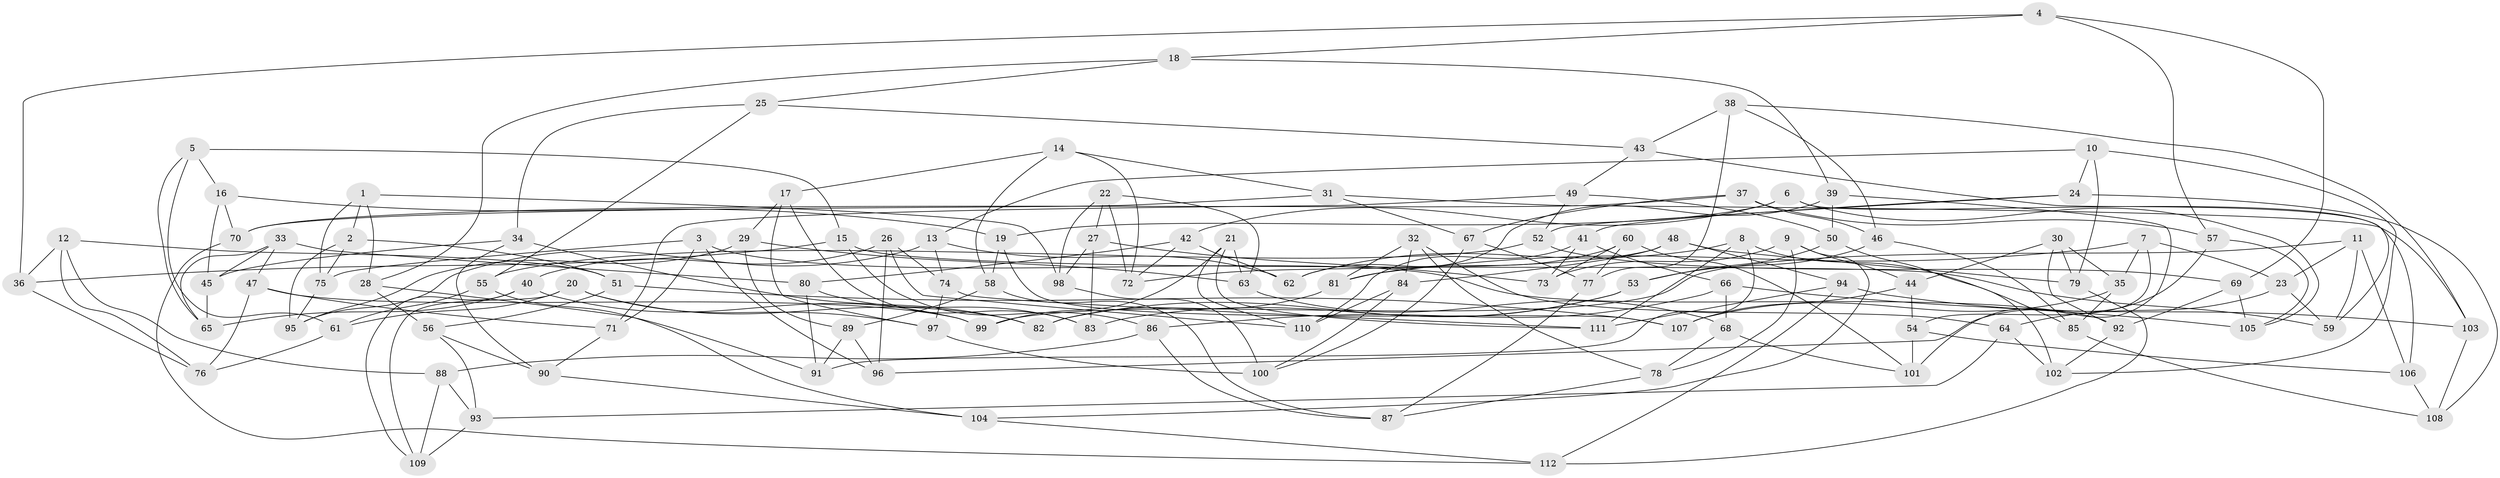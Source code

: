 // Generated by graph-tools (version 1.1) at 2025/37/03/09/25 02:37:52]
// undirected, 112 vertices, 224 edges
graph export_dot {
graph [start="1"]
  node [color=gray90,style=filled];
  1;
  2;
  3;
  4;
  5;
  6;
  7;
  8;
  9;
  10;
  11;
  12;
  13;
  14;
  15;
  16;
  17;
  18;
  19;
  20;
  21;
  22;
  23;
  24;
  25;
  26;
  27;
  28;
  29;
  30;
  31;
  32;
  33;
  34;
  35;
  36;
  37;
  38;
  39;
  40;
  41;
  42;
  43;
  44;
  45;
  46;
  47;
  48;
  49;
  50;
  51;
  52;
  53;
  54;
  55;
  56;
  57;
  58;
  59;
  60;
  61;
  62;
  63;
  64;
  65;
  66;
  67;
  68;
  69;
  70;
  71;
  72;
  73;
  74;
  75;
  76;
  77;
  78;
  79;
  80;
  81;
  82;
  83;
  84;
  85;
  86;
  87;
  88;
  89;
  90;
  91;
  92;
  93;
  94;
  95;
  96;
  97;
  98;
  99;
  100;
  101;
  102;
  103;
  104;
  105;
  106;
  107;
  108;
  109;
  110;
  111;
  112;
  1 -- 98;
  1 -- 2;
  1 -- 28;
  1 -- 75;
  2 -- 51;
  2 -- 95;
  2 -- 75;
  3 -- 96;
  3 -- 71;
  3 -- 92;
  3 -- 75;
  4 -- 57;
  4 -- 18;
  4 -- 36;
  4 -- 69;
  5 -- 15;
  5 -- 16;
  5 -- 65;
  5 -- 61;
  6 -- 42;
  6 -- 105;
  6 -- 106;
  6 -- 19;
  7 -- 81;
  7 -- 35;
  7 -- 54;
  7 -- 23;
  8 -- 85;
  8 -- 111;
  8 -- 62;
  8 -- 91;
  9 -- 78;
  9 -- 104;
  9 -- 73;
  9 -- 44;
  10 -- 102;
  10 -- 24;
  10 -- 79;
  10 -- 13;
  11 -- 99;
  11 -- 106;
  11 -- 23;
  11 -- 59;
  12 -- 36;
  12 -- 51;
  12 -- 88;
  12 -- 76;
  13 -- 62;
  13 -- 74;
  13 -- 95;
  14 -- 72;
  14 -- 17;
  14 -- 31;
  14 -- 58;
  15 -- 36;
  15 -- 59;
  15 -- 86;
  16 -- 70;
  16 -- 45;
  16 -- 19;
  17 -- 97;
  17 -- 29;
  17 -- 83;
  18 -- 28;
  18 -- 39;
  18 -- 25;
  19 -- 58;
  19 -- 107;
  20 -- 82;
  20 -- 61;
  20 -- 97;
  20 -- 109;
  21 -- 63;
  21 -- 110;
  21 -- 111;
  21 -- 99;
  22 -- 27;
  22 -- 98;
  22 -- 72;
  22 -- 63;
  23 -- 59;
  23 -- 64;
  24 -- 52;
  24 -- 41;
  24 -- 108;
  25 -- 34;
  25 -- 43;
  25 -- 55;
  26 -- 74;
  26 -- 40;
  26 -- 96;
  26 -- 110;
  27 -- 83;
  27 -- 73;
  27 -- 98;
  28 -- 91;
  28 -- 56;
  29 -- 95;
  29 -- 63;
  29 -- 89;
  30 -- 44;
  30 -- 92;
  30 -- 35;
  30 -- 79;
  31 -- 67;
  31 -- 103;
  31 -- 70;
  32 -- 84;
  32 -- 81;
  32 -- 64;
  32 -- 78;
  33 -- 65;
  33 -- 80;
  33 -- 45;
  33 -- 47;
  34 -- 82;
  34 -- 90;
  34 -- 45;
  35 -- 85;
  35 -- 107;
  36 -- 76;
  37 -- 57;
  37 -- 46;
  37 -- 70;
  37 -- 67;
  38 -- 103;
  38 -- 77;
  38 -- 46;
  38 -- 43;
  39 -- 101;
  39 -- 62;
  39 -- 50;
  40 -- 65;
  40 -- 99;
  40 -- 109;
  41 -- 73;
  41 -- 110;
  41 -- 66;
  42 -- 80;
  42 -- 72;
  42 -- 62;
  43 -- 49;
  43 -- 59;
  44 -- 54;
  44 -- 107;
  45 -- 65;
  46 -- 85;
  46 -- 53;
  47 -- 99;
  47 -- 71;
  47 -- 76;
  48 -- 84;
  48 -- 72;
  48 -- 79;
  48 -- 94;
  49 -- 50;
  49 -- 52;
  49 -- 71;
  50 -- 102;
  50 -- 53;
  51 -- 56;
  51 -- 107;
  52 -- 69;
  52 -- 55;
  53 -- 83;
  53 -- 82;
  54 -- 101;
  54 -- 106;
  55 -- 61;
  55 -- 104;
  56 -- 90;
  56 -- 93;
  57 -- 96;
  57 -- 105;
  58 -- 87;
  58 -- 89;
  60 -- 73;
  60 -- 77;
  60 -- 101;
  60 -- 81;
  61 -- 76;
  63 -- 68;
  64 -- 102;
  64 -- 93;
  66 -- 105;
  66 -- 68;
  66 -- 86;
  67 -- 100;
  67 -- 77;
  68 -- 101;
  68 -- 78;
  69 -- 105;
  69 -- 92;
  70 -- 112;
  71 -- 90;
  74 -- 97;
  74 -- 111;
  75 -- 95;
  77 -- 87;
  78 -- 87;
  79 -- 112;
  80 -- 91;
  80 -- 83;
  81 -- 82;
  84 -- 100;
  84 -- 110;
  85 -- 108;
  86 -- 88;
  86 -- 87;
  88 -- 93;
  88 -- 109;
  89 -- 96;
  89 -- 91;
  90 -- 104;
  92 -- 102;
  93 -- 109;
  94 -- 112;
  94 -- 111;
  94 -- 103;
  97 -- 100;
  98 -- 100;
  103 -- 108;
  104 -- 112;
  106 -- 108;
}
